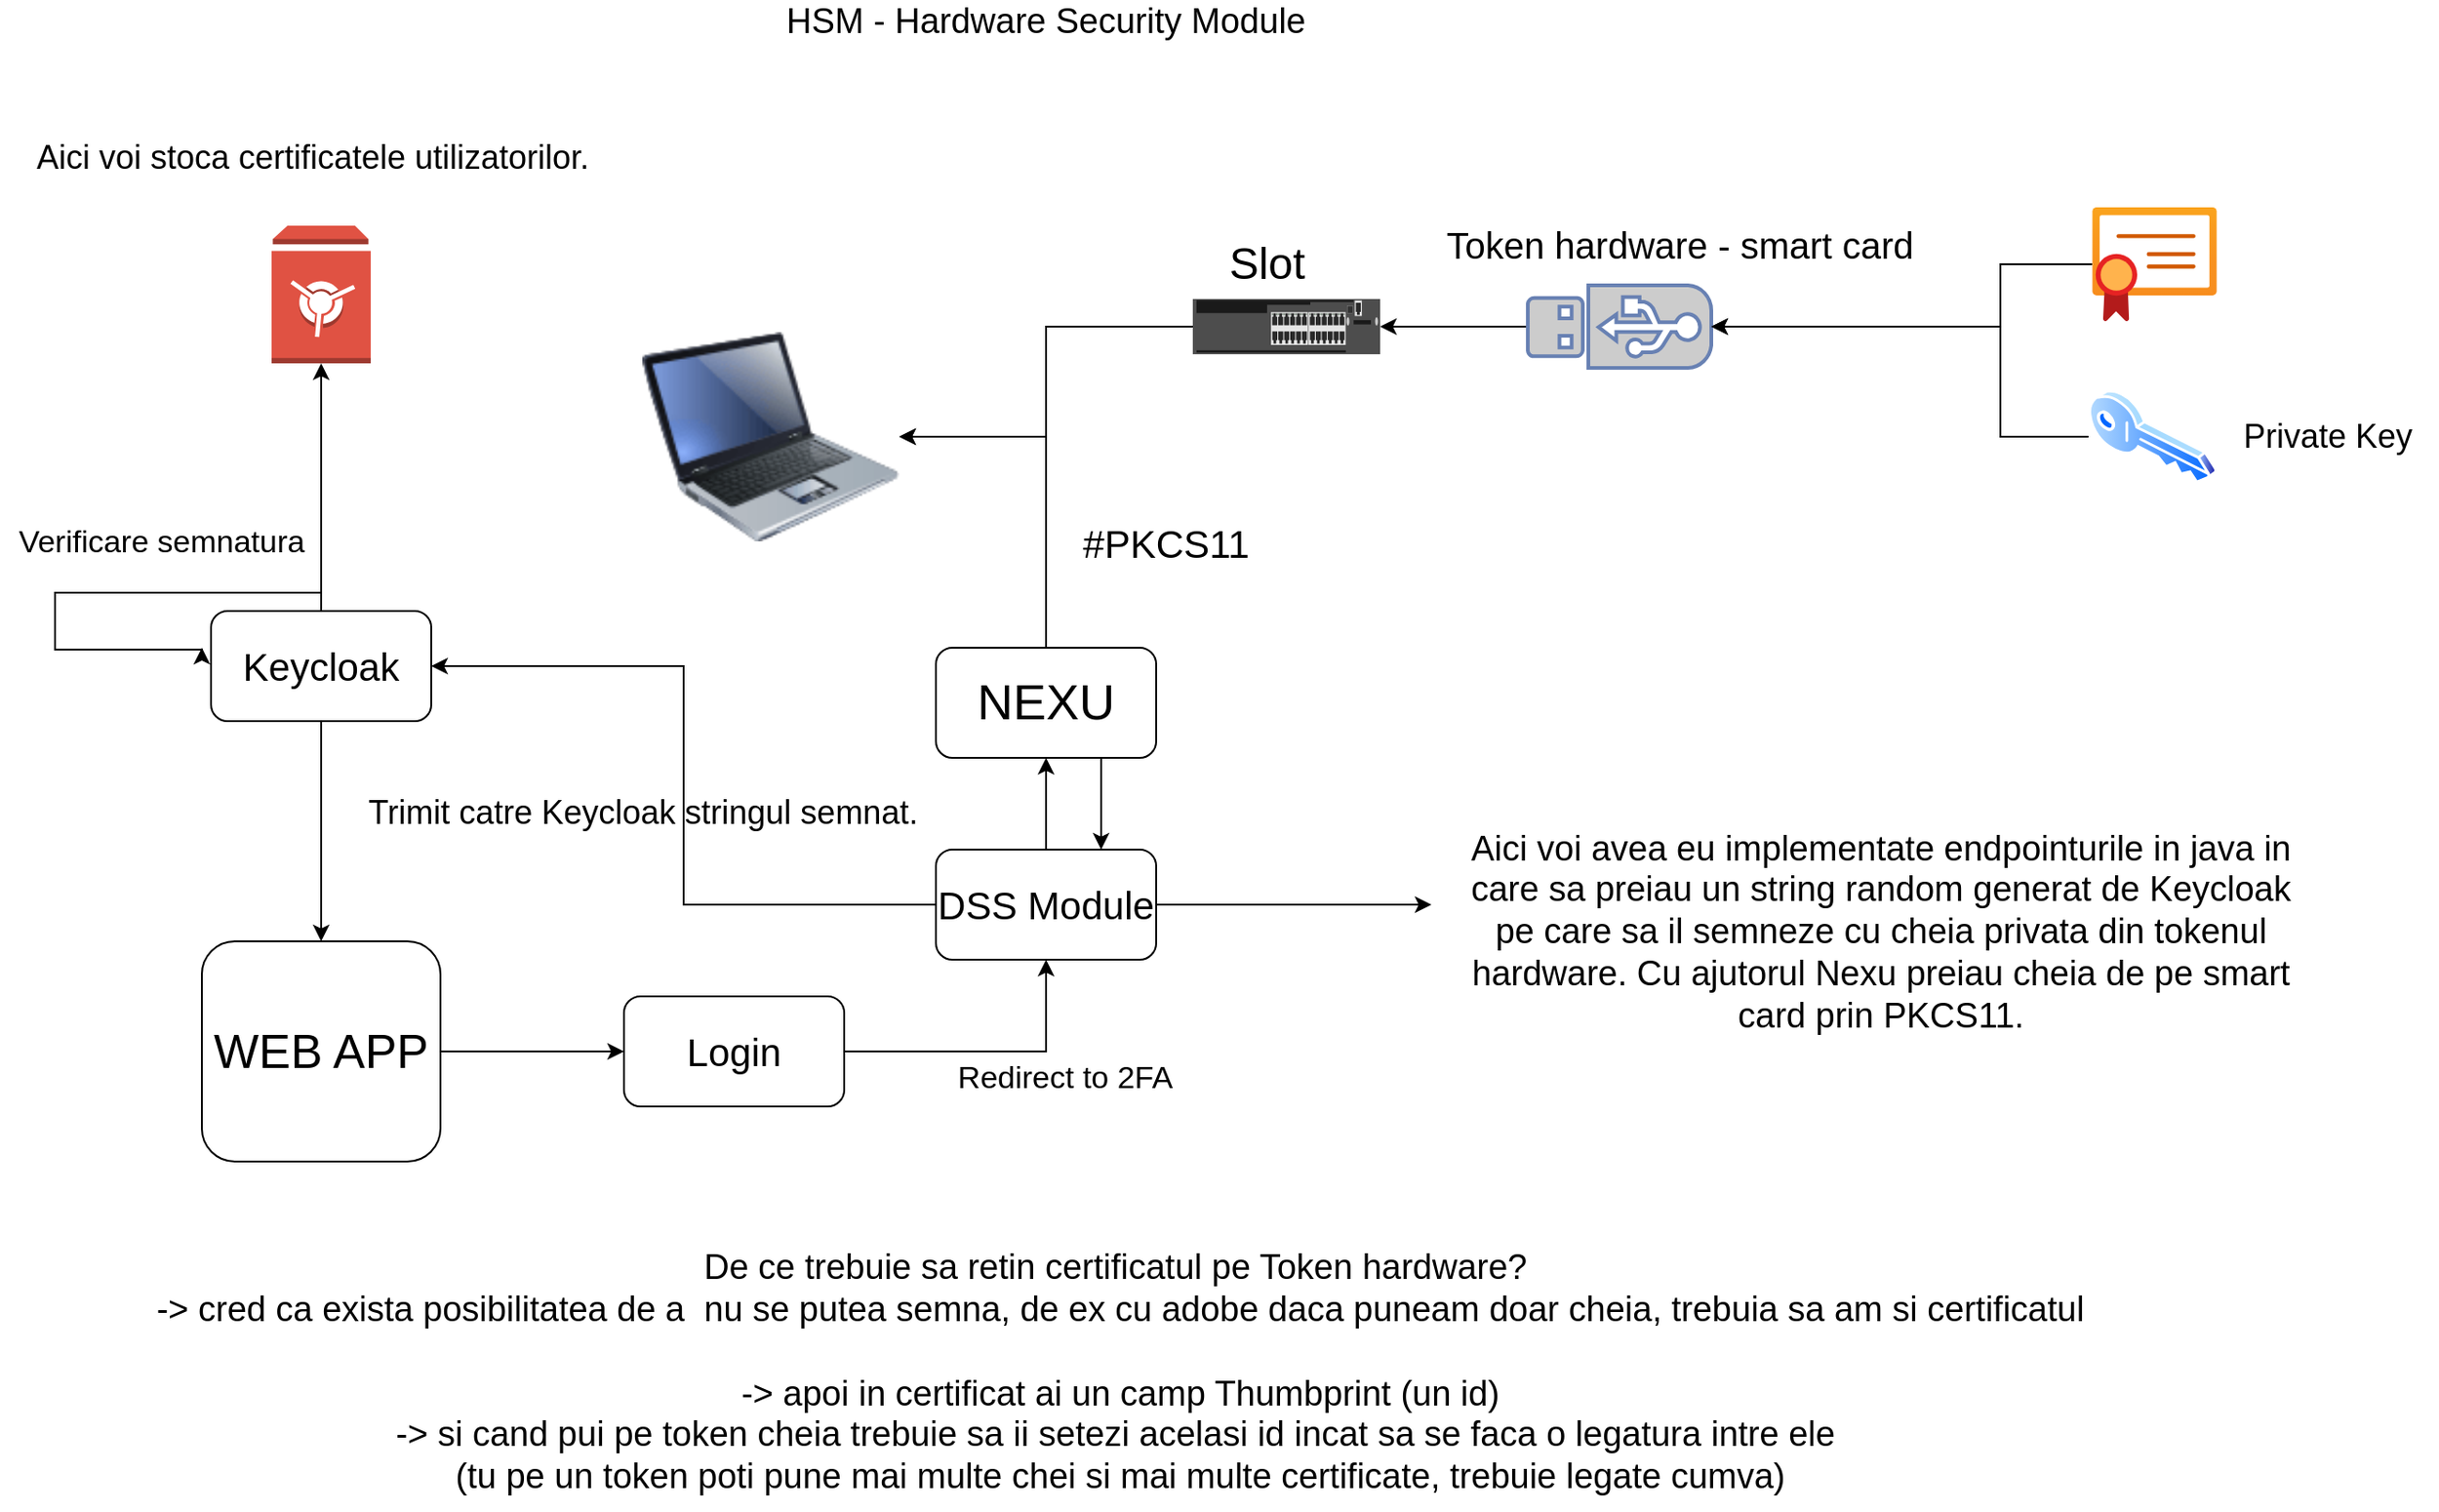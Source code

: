 <mxfile version="23.1.7" type="device">
  <diagram name="Page-1" id="hds8uZ5qE62D3bVJ-zu3">
    <mxGraphModel dx="1633" dy="834" grid="1" gridSize="10" guides="1" tooltips="1" connect="1" arrows="1" fold="1" page="1" pageScale="1" pageWidth="1700" pageHeight="1100" math="0" shadow="0">
      <root>
        <mxCell id="0" />
        <mxCell id="1" parent="0" />
        <mxCell id="AaAOtF_hIg-jZ0M55yfV-1" value="" style="image;html=1;image=img/lib/clip_art/computers/Laptop_128x128.png" vertex="1" parent="1">
          <mxGeometry x="400" y="240" width="140" height="150" as="geometry" />
        </mxCell>
        <mxCell id="AaAOtF_hIg-jZ0M55yfV-3" style="edgeStyle=orthogonalEdgeStyle;rounded=0;orthogonalLoop=1;jettySize=auto;html=1;" edge="1" parent="1" source="AaAOtF_hIg-jZ0M55yfV-2" target="AaAOtF_hIg-jZ0M55yfV-1">
          <mxGeometry relative="1" as="geometry" />
        </mxCell>
        <mxCell id="AaAOtF_hIg-jZ0M55yfV-2" value="" style="html=1;verticalLabelPosition=bottom;verticalAlign=top;outlineConnect=0;shadow=0;dashed=0;shape=mxgraph.rack.hpe_aruba.switches.jl071a_hpe_aruba_3810m_24_port_gt_1_slot_switch;" vertex="1" parent="1">
          <mxGeometry x="700" y="240" width="102" height="30" as="geometry" />
        </mxCell>
        <mxCell id="AaAOtF_hIg-jZ0M55yfV-4" value="&lt;font style=&quot;font-size: 24px;&quot;&gt;Slot&lt;/font&gt;&lt;div style=&quot;font-size: 24px;&quot;&gt;&lt;br&gt;&lt;/div&gt;" style="text;html=1;align=center;verticalAlign=middle;resizable=0;points=[];autosize=1;strokeColor=none;fillColor=none;" vertex="1" parent="1">
          <mxGeometry x="710" y="200" width="60" height="70" as="geometry" />
        </mxCell>
        <mxCell id="AaAOtF_hIg-jZ0M55yfV-6" style="edgeStyle=orthogonalEdgeStyle;rounded=0;orthogonalLoop=1;jettySize=auto;html=1;" edge="1" parent="1" source="AaAOtF_hIg-jZ0M55yfV-5" target="AaAOtF_hIg-jZ0M55yfV-2">
          <mxGeometry relative="1" as="geometry" />
        </mxCell>
        <mxCell id="AaAOtF_hIg-jZ0M55yfV-5" value="" style="fontColor=#0066CC;verticalAlign=top;verticalLabelPosition=bottom;labelPosition=center;align=center;html=1;outlineConnect=0;fillColor=#CCCCCC;strokeColor=#6881B3;gradientColor=none;gradientDirection=north;strokeWidth=2;shape=mxgraph.networks.usb_stick;rotation=-90;" vertex="1" parent="1">
          <mxGeometry x="910" y="205" width="45" height="100" as="geometry" />
        </mxCell>
        <mxCell id="AaAOtF_hIg-jZ0M55yfV-7" value="&lt;font style=&quot;font-size: 20px;&quot;&gt;Token hardware - smart card&lt;/font&gt;" style="text;html=1;align=center;verticalAlign=middle;resizable=0;points=[];autosize=1;strokeColor=none;fillColor=none;" vertex="1" parent="1">
          <mxGeometry x="825" y="190" width="280" height="40" as="geometry" />
        </mxCell>
        <mxCell id="AaAOtF_hIg-jZ0M55yfV-9" style="edgeStyle=orthogonalEdgeStyle;rounded=0;orthogonalLoop=1;jettySize=auto;html=1;" edge="1" parent="1" source="AaAOtF_hIg-jZ0M55yfV-8" target="AaAOtF_hIg-jZ0M55yfV-5">
          <mxGeometry relative="1" as="geometry">
            <Array as="points">
              <mxPoint x="1140" y="221" />
              <mxPoint x="1140" y="255" />
            </Array>
          </mxGeometry>
        </mxCell>
        <mxCell id="AaAOtF_hIg-jZ0M55yfV-8" value="" style="image;aspect=fixed;html=1;points=[];align=center;fontSize=12;image=img/lib/azure2/app_services/App_Service_Certificates.svg;" vertex="1" parent="1">
          <mxGeometry x="1190" y="190" width="68" height="62" as="geometry" />
        </mxCell>
        <mxCell id="AaAOtF_hIg-jZ0M55yfV-10" value="" style="image;aspect=fixed;perimeter=ellipsePerimeter;html=1;align=center;shadow=0;dashed=0;spacingTop=3;image=img/lib/active_directory/key.svg;" vertex="1" parent="1">
          <mxGeometry x="1188" y="289.1" width="70" height="51.8" as="geometry" />
        </mxCell>
        <mxCell id="AaAOtF_hIg-jZ0M55yfV-11" style="edgeStyle=orthogonalEdgeStyle;rounded=0;orthogonalLoop=1;jettySize=auto;html=1;entryX=0.5;entryY=1;entryDx=0;entryDy=0;entryPerimeter=0;" edge="1" parent="1" source="AaAOtF_hIg-jZ0M55yfV-10" target="AaAOtF_hIg-jZ0M55yfV-5">
          <mxGeometry relative="1" as="geometry">
            <Array as="points">
              <mxPoint x="1140" y="315" />
              <mxPoint x="1140" y="255" />
            </Array>
          </mxGeometry>
        </mxCell>
        <mxCell id="AaAOtF_hIg-jZ0M55yfV-12" value="&lt;font style=&quot;font-size: 18px;&quot;&gt;Private Key&lt;/font&gt;" style="text;html=1;align=center;verticalAlign=middle;resizable=0;points=[];autosize=1;strokeColor=none;fillColor=none;" vertex="1" parent="1">
          <mxGeometry x="1258" y="295" width="120" height="40" as="geometry" />
        </mxCell>
        <mxCell id="AaAOtF_hIg-jZ0M55yfV-16" style="edgeStyle=orthogonalEdgeStyle;rounded=0;orthogonalLoop=1;jettySize=auto;html=1;entryX=1;entryY=0.5;entryDx=0;entryDy=0;" edge="1" parent="1" source="AaAOtF_hIg-jZ0M55yfV-13" target="AaAOtF_hIg-jZ0M55yfV-1">
          <mxGeometry relative="1" as="geometry">
            <Array as="points">
              <mxPoint x="620" y="315" />
            </Array>
          </mxGeometry>
        </mxCell>
        <mxCell id="AaAOtF_hIg-jZ0M55yfV-34" style="edgeStyle=orthogonalEdgeStyle;rounded=0;orthogonalLoop=1;jettySize=auto;html=1;entryX=0.75;entryY=0;entryDx=0;entryDy=0;" edge="1" parent="1" source="AaAOtF_hIg-jZ0M55yfV-13" target="AaAOtF_hIg-jZ0M55yfV-24">
          <mxGeometry relative="1" as="geometry">
            <Array as="points">
              <mxPoint x="650" y="500" />
              <mxPoint x="650" y="500" />
            </Array>
          </mxGeometry>
        </mxCell>
        <mxCell id="AaAOtF_hIg-jZ0M55yfV-13" value="&lt;font style=&quot;font-size: 27px;&quot;&gt;NEXU&lt;/font&gt;" style="rounded=1;whiteSpace=wrap;html=1;" vertex="1" parent="1">
          <mxGeometry x="560" y="430" width="120" height="60" as="geometry" />
        </mxCell>
        <mxCell id="AaAOtF_hIg-jZ0M55yfV-19" style="edgeStyle=orthogonalEdgeStyle;rounded=0;orthogonalLoop=1;jettySize=auto;html=1;entryX=0;entryY=0.5;entryDx=0;entryDy=0;" edge="1" parent="1" source="AaAOtF_hIg-jZ0M55yfV-17" target="AaAOtF_hIg-jZ0M55yfV-18">
          <mxGeometry relative="1" as="geometry" />
        </mxCell>
        <mxCell id="AaAOtF_hIg-jZ0M55yfV-17" value="&lt;font style=&quot;font-size: 26px;&quot;&gt;WEB APP&lt;/font&gt;" style="rounded=1;whiteSpace=wrap;html=1;" vertex="1" parent="1">
          <mxGeometry x="160" y="590" width="130" height="120" as="geometry" />
        </mxCell>
        <mxCell id="AaAOtF_hIg-jZ0M55yfV-27" style="edgeStyle=orthogonalEdgeStyle;rounded=0;orthogonalLoop=1;jettySize=auto;html=1;" edge="1" parent="1" source="AaAOtF_hIg-jZ0M55yfV-18" target="AaAOtF_hIg-jZ0M55yfV-24">
          <mxGeometry relative="1" as="geometry" />
        </mxCell>
        <mxCell id="AaAOtF_hIg-jZ0M55yfV-18" value="&lt;font style=&quot;font-size: 21px;&quot;&gt;Login&lt;/font&gt;" style="rounded=1;whiteSpace=wrap;html=1;" vertex="1" parent="1">
          <mxGeometry x="390" y="620" width="120" height="60" as="geometry" />
        </mxCell>
        <mxCell id="AaAOtF_hIg-jZ0M55yfV-21" value="&lt;font style=&quot;font-size: 17px;&quot;&gt;Redirect to 2FA&lt;/font&gt;" style="text;html=1;align=center;verticalAlign=middle;resizable=0;points=[];autosize=1;strokeColor=none;fillColor=none;" vertex="1" parent="1">
          <mxGeometry x="560" y="650" width="140" height="30" as="geometry" />
        </mxCell>
        <mxCell id="AaAOtF_hIg-jZ0M55yfV-22" value="&lt;font style=&quot;font-size: 19px;&quot;&gt;HSM - Hardware Security Module&lt;/font&gt;&lt;div style=&quot;font-size: 19px;&quot;&gt;&lt;br&gt;&lt;/div&gt;" style="text;html=1;align=center;verticalAlign=middle;whiteSpace=wrap;rounded=0;" vertex="1" parent="1">
          <mxGeometry x="455" y="80" width="330" height="40" as="geometry" />
        </mxCell>
        <mxCell id="AaAOtF_hIg-jZ0M55yfV-23" value="&lt;font style=&quot;font-size: 21px;&quot;&gt;#PKCS11&lt;/font&gt;" style="text;html=1;align=center;verticalAlign=middle;resizable=0;points=[];autosize=1;strokeColor=none;fillColor=none;" vertex="1" parent="1">
          <mxGeometry x="630" y="353" width="110" height="40" as="geometry" />
        </mxCell>
        <mxCell id="AaAOtF_hIg-jZ0M55yfV-29" style="edgeStyle=orthogonalEdgeStyle;rounded=0;orthogonalLoop=1;jettySize=auto;html=1;" edge="1" parent="1" source="AaAOtF_hIg-jZ0M55yfV-24">
          <mxGeometry relative="1" as="geometry">
            <mxPoint x="830" y="570" as="targetPoint" />
          </mxGeometry>
        </mxCell>
        <mxCell id="AaAOtF_hIg-jZ0M55yfV-33" style="edgeStyle=orthogonalEdgeStyle;rounded=0;orthogonalLoop=1;jettySize=auto;html=1;entryX=0.5;entryY=1;entryDx=0;entryDy=0;" edge="1" parent="1" source="AaAOtF_hIg-jZ0M55yfV-24" target="AaAOtF_hIg-jZ0M55yfV-13">
          <mxGeometry relative="1" as="geometry" />
        </mxCell>
        <mxCell id="AaAOtF_hIg-jZ0M55yfV-35" style="edgeStyle=orthogonalEdgeStyle;rounded=0;orthogonalLoop=1;jettySize=auto;html=1;entryX=1;entryY=0.5;entryDx=0;entryDy=0;" edge="1" parent="1" source="AaAOtF_hIg-jZ0M55yfV-24" target="AaAOtF_hIg-jZ0M55yfV-31">
          <mxGeometry relative="1" as="geometry" />
        </mxCell>
        <mxCell id="AaAOtF_hIg-jZ0M55yfV-24" value="&lt;font style=&quot;font-size: 21px;&quot;&gt;DSS Module&lt;/font&gt;" style="rounded=1;whiteSpace=wrap;html=1;" vertex="1" parent="1">
          <mxGeometry x="560" y="540" width="120" height="60" as="geometry" />
        </mxCell>
        <mxCell id="AaAOtF_hIg-jZ0M55yfV-30" value="&lt;font style=&quot;font-size: 19px;&quot;&gt;Aici voi avea eu implementate endpointurile in java in care sa preiau un string random generat de Keycloak pe care sa il semneze cu cheia privata din tokenul hardware. Cu ajutorul Nexu preiau cheia de pe smart card prin PKCS11.&lt;/font&gt;" style="text;html=1;align=center;verticalAlign=middle;whiteSpace=wrap;rounded=0;" vertex="1" parent="1">
          <mxGeometry x="840" y="520" width="470" height="130" as="geometry" />
        </mxCell>
        <mxCell id="AaAOtF_hIg-jZ0M55yfV-32" style="edgeStyle=orthogonalEdgeStyle;rounded=0;orthogonalLoop=1;jettySize=auto;html=1;entryX=0.5;entryY=0;entryDx=0;entryDy=0;" edge="1" parent="1" source="AaAOtF_hIg-jZ0M55yfV-31" target="AaAOtF_hIg-jZ0M55yfV-17">
          <mxGeometry relative="1" as="geometry" />
        </mxCell>
        <mxCell id="AaAOtF_hIg-jZ0M55yfV-39" style="edgeStyle=orthogonalEdgeStyle;rounded=0;orthogonalLoop=1;jettySize=auto;html=1;" edge="1" parent="1" source="AaAOtF_hIg-jZ0M55yfV-31">
          <mxGeometry relative="1" as="geometry">
            <mxPoint x="160" y="430" as="targetPoint" />
            <Array as="points">
              <mxPoint x="225" y="400" />
              <mxPoint x="80" y="400" />
              <mxPoint x="80" y="431" />
            </Array>
          </mxGeometry>
        </mxCell>
        <mxCell id="AaAOtF_hIg-jZ0M55yfV-43" style="edgeStyle=orthogonalEdgeStyle;rounded=0;orthogonalLoop=1;jettySize=auto;html=1;" edge="1" parent="1" source="AaAOtF_hIg-jZ0M55yfV-31" target="AaAOtF_hIg-jZ0M55yfV-42">
          <mxGeometry relative="1" as="geometry" />
        </mxCell>
        <mxCell id="AaAOtF_hIg-jZ0M55yfV-31" value="&lt;font style=&quot;font-size: 21px;&quot;&gt;Keycloak&lt;/font&gt;" style="rounded=1;whiteSpace=wrap;html=1;" vertex="1" parent="1">
          <mxGeometry x="165" y="410" width="120" height="60" as="geometry" />
        </mxCell>
        <mxCell id="AaAOtF_hIg-jZ0M55yfV-36" value="&lt;font style=&quot;font-size: 18px;&quot;&gt;Trimit catre Keycloak stringul semnat.&lt;/font&gt;" style="text;html=1;align=center;verticalAlign=middle;resizable=0;points=[];autosize=1;strokeColor=none;fillColor=none;" vertex="1" parent="1">
          <mxGeometry x="240" y="500" width="320" height="40" as="geometry" />
        </mxCell>
        <mxCell id="AaAOtF_hIg-jZ0M55yfV-40" value="&lt;font style=&quot;font-size: 17px;&quot;&gt;Verificare semnatura&amp;nbsp;&lt;/font&gt;" style="text;html=1;align=center;verticalAlign=middle;resizable=0;points=[];autosize=1;strokeColor=none;fillColor=none;" vertex="1" parent="1">
          <mxGeometry x="50" y="358" width="180" height="30" as="geometry" />
        </mxCell>
        <mxCell id="AaAOtF_hIg-jZ0M55yfV-42" value="" style="outlineConnect=0;dashed=0;verticalLabelPosition=bottom;verticalAlign=top;align=center;html=1;shape=mxgraph.aws3.vault;fillColor=#E05243;gradientColor=none;" vertex="1" parent="1">
          <mxGeometry x="198" y="200" width="54" height="75" as="geometry" />
        </mxCell>
        <mxCell id="AaAOtF_hIg-jZ0M55yfV-44" value="&lt;font style=&quot;font-size: 18px;&quot;&gt;Aici voi stoca certificatele utilizatorilor.&lt;/font&gt;" style="text;html=1;align=center;verticalAlign=middle;resizable=0;points=[];autosize=1;strokeColor=none;fillColor=none;" vertex="1" parent="1">
          <mxGeometry x="60" y="143" width="320" height="40" as="geometry" />
        </mxCell>
        <mxCell id="AaAOtF_hIg-jZ0M55yfV-45" value="&lt;div style=&quot;font-size: 19px;&quot;&gt;&lt;font style=&quot;font-size: 19px;&quot;&gt;De ce trebuie sa retin certificatul pe Token hardware?&amp;nbsp;&lt;/font&gt;&lt;/div&gt;&lt;div style=&quot;font-size: 19px;&quot;&gt;&lt;font style=&quot;font-size: 19px;&quot;&gt;-&amp;gt; cred ca exista posibilitatea de a&amp;nbsp; nu se putea semna, de ex cu adobe daca puneam doar cheia, trebuia sa am si certificatul&lt;/font&gt;&lt;/div&gt;&lt;div style=&quot;font-size: 19px;&quot;&gt;&lt;font style=&quot;font-size: 19px;&quot;&gt;&lt;br&gt;&lt;/font&gt;&lt;/div&gt;&lt;div style=&quot;font-size: 19px;&quot;&gt;&lt;font style=&quot;font-size: 19px;&quot;&gt;-&amp;gt; apoi in certificat ai un camp Thumbprint (un id)&lt;/font&gt;&lt;/div&gt;&lt;div style=&quot;font-size: 19px;&quot;&gt;&lt;span style=&quot;background-color: initial;&quot;&gt;-&amp;gt; si cand pui pe token cheia trebuie sa ii setezi acelasi id incat sa se faca o legatura intre ele&amp;nbsp;&lt;/span&gt;&lt;/div&gt;&lt;div style=&quot;font-size: 19px;&quot;&gt;&lt;span style=&quot;background-color: initial;&quot;&gt;(tu pe un token poti pune mai multe chei si mai multe certificate, trebuie legate cumva)&lt;/span&gt;&lt;br&gt;&lt;/div&gt;" style="text;html=1;align=center;verticalAlign=middle;resizable=0;points=[];autosize=1;strokeColor=none;fillColor=none;" vertex="1" parent="1">
          <mxGeometry x="125" y="750" width="1070" height="150" as="geometry" />
        </mxCell>
      </root>
    </mxGraphModel>
  </diagram>
</mxfile>
